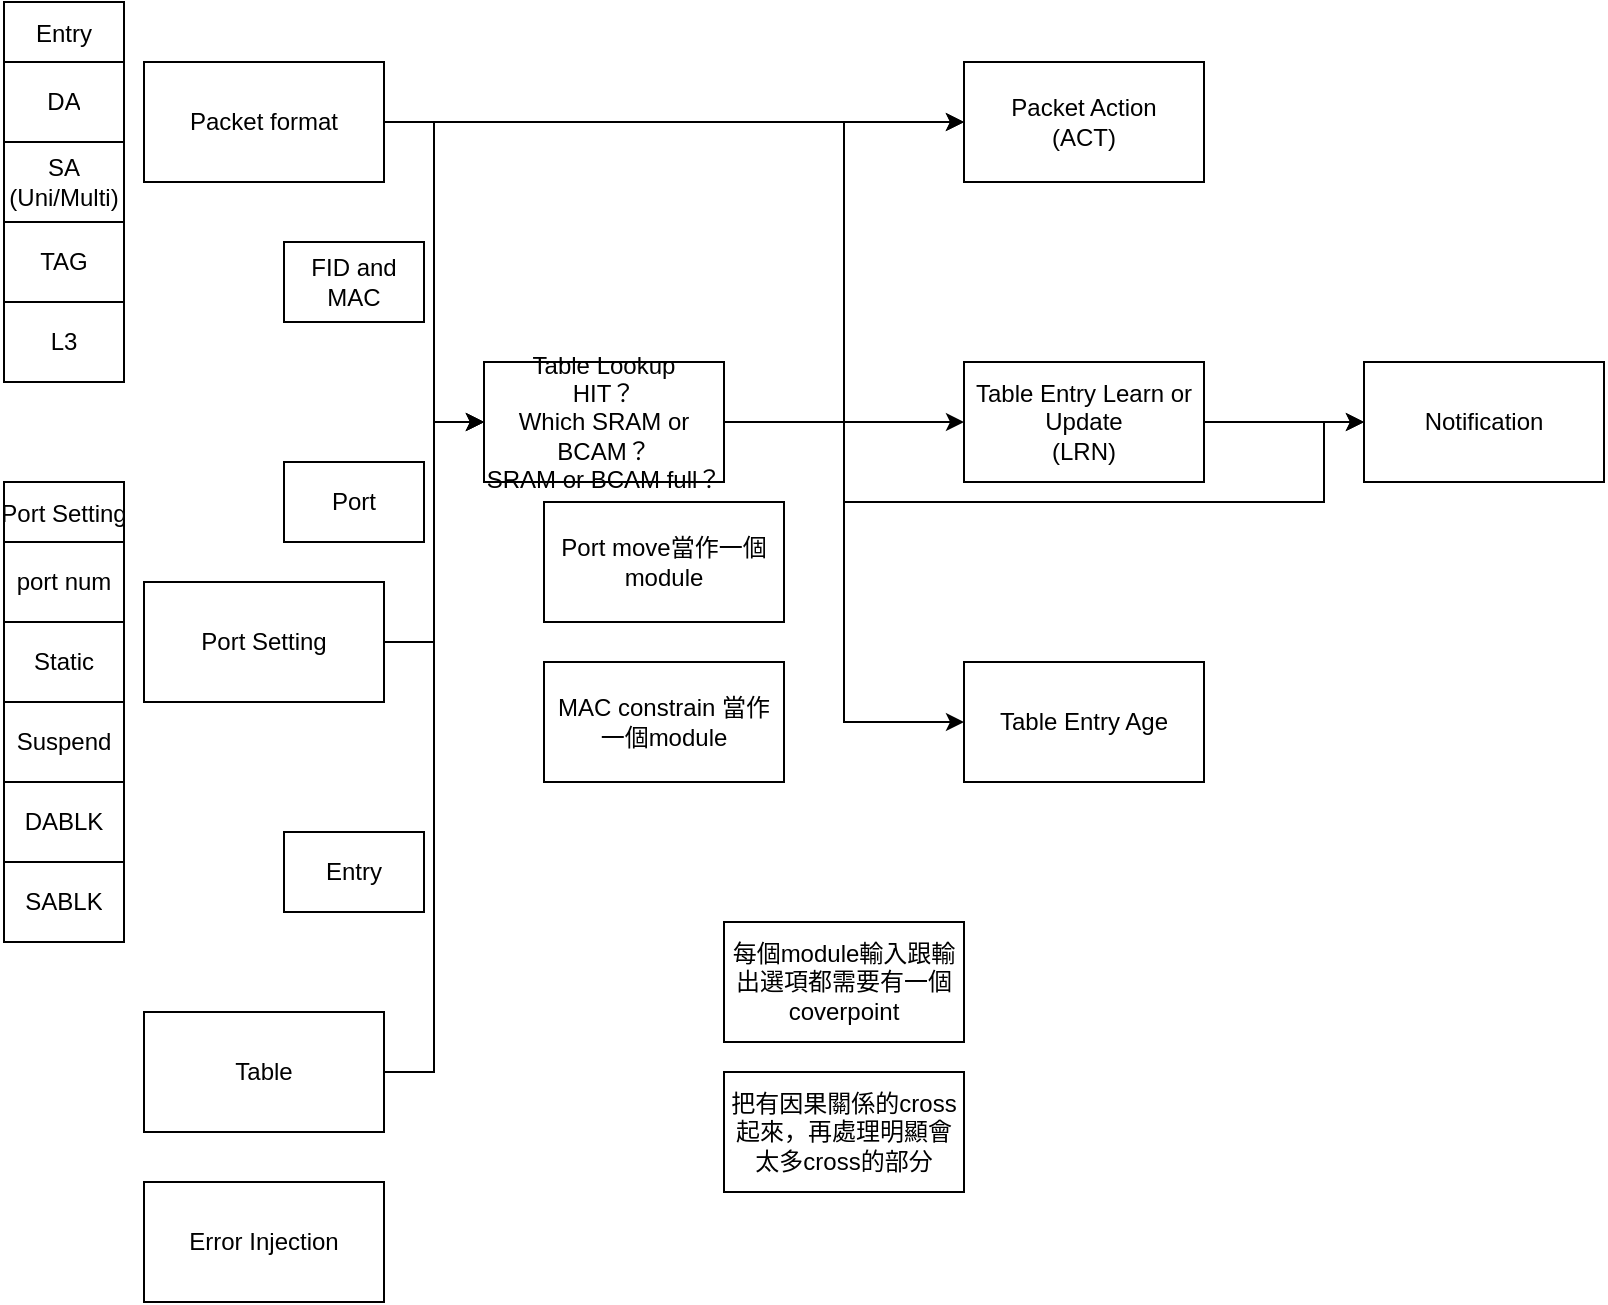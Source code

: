 <mxfile version="16.3.0" type="github">
  <diagram id="RYxesC6GKuMK5YFyHAlI" name="Page-1">
    <mxGraphModel dx="1422" dy="706" grid="1" gridSize="10" guides="1" tooltips="1" connect="1" arrows="1" fold="1" page="1" pageScale="1" pageWidth="827" pageHeight="1169" math="0" shadow="0">
      <root>
        <mxCell id="0" />
        <mxCell id="1" parent="0" />
        <mxCell id="wqJMQl04LIo_0otmr0Y4-9" style="edgeStyle=orthogonalEdgeStyle;rounded=0;orthogonalLoop=1;jettySize=auto;html=1;entryX=0;entryY=0.5;entryDx=0;entryDy=0;" parent="1" source="wqJMQl04LIo_0otmr0Y4-1" target="wqJMQl04LIo_0otmr0Y4-3" edge="1">
          <mxGeometry relative="1" as="geometry" />
        </mxCell>
        <mxCell id="wqJMQl04LIo_0otmr0Y4-12" style="edgeStyle=orthogonalEdgeStyle;rounded=0;orthogonalLoop=1;jettySize=auto;html=1;entryX=0;entryY=0.5;entryDx=0;entryDy=0;" parent="1" source="wqJMQl04LIo_0otmr0Y4-1" target="wqJMQl04LIo_0otmr0Y4-4" edge="1">
          <mxGeometry relative="1" as="geometry">
            <mxPoint x="460" y="160" as="targetPoint" />
            <Array as="points">
              <mxPoint x="220" y="80" />
              <mxPoint x="220" y="80" />
            </Array>
          </mxGeometry>
        </mxCell>
        <mxCell id="wqJMQl04LIo_0otmr0Y4-1" value="Packet format" style="rounded=0;whiteSpace=wrap;html=1;gradientColor=none;" parent="1" vertex="1">
          <mxGeometry x="80" y="50" width="120" height="60" as="geometry" />
        </mxCell>
        <mxCell id="wqJMQl04LIo_0otmr0Y4-10" style="edgeStyle=orthogonalEdgeStyle;rounded=0;orthogonalLoop=1;jettySize=auto;html=1;entryX=0;entryY=0.5;entryDx=0;entryDy=0;" parent="1" source="wqJMQl04LIo_0otmr0Y4-2" target="wqJMQl04LIo_0otmr0Y4-3" edge="1">
          <mxGeometry relative="1" as="geometry" />
        </mxCell>
        <mxCell id="wqJMQl04LIo_0otmr0Y4-2" value="Port Setting" style="rounded=0;whiteSpace=wrap;html=1;" parent="1" vertex="1">
          <mxGeometry x="80" y="310" width="120" height="60" as="geometry" />
        </mxCell>
        <mxCell id="wqJMQl04LIo_0otmr0Y4-11" style="edgeStyle=orthogonalEdgeStyle;rounded=0;orthogonalLoop=1;jettySize=auto;html=1;entryX=0;entryY=0.5;entryDx=0;entryDy=0;" parent="1" source="wqJMQl04LIo_0otmr0Y4-3" target="wqJMQl04LIo_0otmr0Y4-4" edge="1">
          <mxGeometry relative="1" as="geometry" />
        </mxCell>
        <mxCell id="wqJMQl04LIo_0otmr0Y4-13" style="edgeStyle=orthogonalEdgeStyle;rounded=0;orthogonalLoop=1;jettySize=auto;html=1;entryX=0;entryY=0.5;entryDx=0;entryDy=0;" parent="1" source="wqJMQl04LIo_0otmr0Y4-3" target="wqJMQl04LIo_0otmr0Y4-5" edge="1">
          <mxGeometry relative="1" as="geometry" />
        </mxCell>
        <mxCell id="wqJMQl04LIo_0otmr0Y4-15" style="edgeStyle=orthogonalEdgeStyle;rounded=0;orthogonalLoop=1;jettySize=auto;html=1;entryX=0;entryY=0.5;entryDx=0;entryDy=0;" parent="1" source="wqJMQl04LIo_0otmr0Y4-3" target="wqJMQl04LIo_0otmr0Y4-8" edge="1">
          <mxGeometry relative="1" as="geometry">
            <Array as="points">
              <mxPoint x="430" y="230" />
              <mxPoint x="430" y="270" />
              <mxPoint x="670" y="270" />
            </Array>
          </mxGeometry>
        </mxCell>
        <mxCell id="wqJMQl04LIo_0otmr0Y4-16" style="edgeStyle=orthogonalEdgeStyle;rounded=0;orthogonalLoop=1;jettySize=auto;html=1;entryX=0;entryY=0.5;entryDx=0;entryDy=0;" parent="1" source="wqJMQl04LIo_0otmr0Y4-3" target="wqJMQl04LIo_0otmr0Y4-6" edge="1">
          <mxGeometry relative="1" as="geometry" />
        </mxCell>
        <mxCell id="wqJMQl04LIo_0otmr0Y4-3" value="Table Lookup&lt;br&gt;HIT？&lt;br&gt;Which SRAM or BCAM？&lt;br&gt;SRAM or BCAM full？" style="rounded=0;whiteSpace=wrap;html=1;" parent="1" vertex="1">
          <mxGeometry x="250" y="200" width="120" height="60" as="geometry" />
        </mxCell>
        <mxCell id="wqJMQl04LIo_0otmr0Y4-4" value="Packet Action&lt;br&gt;(ACT)" style="rounded=0;whiteSpace=wrap;html=1;" parent="1" vertex="1">
          <mxGeometry x="490" y="50" width="120" height="60" as="geometry" />
        </mxCell>
        <mxCell id="wqJMQl04LIo_0otmr0Y4-19" style="edgeStyle=orthogonalEdgeStyle;rounded=0;orthogonalLoop=1;jettySize=auto;html=1;entryX=0;entryY=0.5;entryDx=0;entryDy=0;" parent="1" source="wqJMQl04LIo_0otmr0Y4-5" target="wqJMQl04LIo_0otmr0Y4-8" edge="1">
          <mxGeometry relative="1" as="geometry" />
        </mxCell>
        <mxCell id="wqJMQl04LIo_0otmr0Y4-5" value="Table Entry Learn or Update&lt;br&gt;(LRN)" style="rounded=0;whiteSpace=wrap;html=1;" parent="1" vertex="1">
          <mxGeometry x="490" y="200" width="120" height="60" as="geometry" />
        </mxCell>
        <mxCell id="wqJMQl04LIo_0otmr0Y4-6" value="Table Entry Age" style="rounded=0;whiteSpace=wrap;html=1;" parent="1" vertex="1">
          <mxGeometry x="490" y="350" width="120" height="60" as="geometry" />
        </mxCell>
        <mxCell id="wqJMQl04LIo_0otmr0Y4-8" value="Notification" style="rounded=0;whiteSpace=wrap;html=1;" parent="1" vertex="1">
          <mxGeometry x="690" y="200" width="120" height="60" as="geometry" />
        </mxCell>
        <mxCell id="wqJMQl04LIo_0otmr0Y4-33" value="Entry" style="shape=table;startSize=30;container=1;collapsible=0;childLayout=tableLayout;" parent="1" vertex="1">
          <mxGeometry x="10" y="20" width="60" height="190" as="geometry" />
        </mxCell>
        <mxCell id="wqJMQl04LIo_0otmr0Y4-34" value="" style="shape=tableRow;horizontal=0;startSize=0;swimlaneHead=0;swimlaneBody=0;top=0;left=0;bottom=0;right=0;collapsible=0;dropTarget=0;fillColor=none;points=[[0,0.5],[1,0.5]];portConstraint=eastwest;" parent="wqJMQl04LIo_0otmr0Y4-33" vertex="1">
          <mxGeometry y="30" width="60" height="40" as="geometry" />
        </mxCell>
        <mxCell id="wqJMQl04LIo_0otmr0Y4-35" value="DA" style="shape=partialRectangle;html=1;whiteSpace=wrap;connectable=0;overflow=hidden;fillColor=none;top=0;left=0;bottom=0;right=0;pointerEvents=1;" parent="wqJMQl04LIo_0otmr0Y4-34" vertex="1">
          <mxGeometry width="60" height="40" as="geometry">
            <mxRectangle width="60" height="40" as="alternateBounds" />
          </mxGeometry>
        </mxCell>
        <mxCell id="wqJMQl04LIo_0otmr0Y4-36" value="" style="shape=tableRow;horizontal=0;startSize=0;swimlaneHead=0;swimlaneBody=0;top=0;left=0;bottom=0;right=0;collapsible=0;dropTarget=0;fillColor=none;points=[[0,0.5],[1,0.5]];portConstraint=eastwest;" parent="wqJMQl04LIo_0otmr0Y4-33" vertex="1">
          <mxGeometry y="70" width="60" height="40" as="geometry" />
        </mxCell>
        <mxCell id="wqJMQl04LIo_0otmr0Y4-37" value="SA&lt;br&gt;(Uni/Multi)" style="shape=partialRectangle;html=1;whiteSpace=wrap;connectable=0;overflow=hidden;fillColor=none;top=0;left=0;bottom=0;right=0;pointerEvents=1;" parent="wqJMQl04LIo_0otmr0Y4-36" vertex="1">
          <mxGeometry width="60" height="40" as="geometry">
            <mxRectangle width="60" height="40" as="alternateBounds" />
          </mxGeometry>
        </mxCell>
        <mxCell id="wqJMQl04LIo_0otmr0Y4-38" value="" style="shape=tableRow;horizontal=0;startSize=0;swimlaneHead=0;swimlaneBody=0;top=0;left=0;bottom=0;right=0;collapsible=0;dropTarget=0;fillColor=none;points=[[0,0.5],[1,0.5]];portConstraint=eastwest;" parent="wqJMQl04LIo_0otmr0Y4-33" vertex="1">
          <mxGeometry y="110" width="60" height="40" as="geometry" />
        </mxCell>
        <mxCell id="wqJMQl04LIo_0otmr0Y4-39" value="TAG" style="shape=partialRectangle;html=1;whiteSpace=wrap;connectable=0;overflow=hidden;fillColor=none;top=0;left=0;bottom=0;right=0;pointerEvents=1;" parent="wqJMQl04LIo_0otmr0Y4-38" vertex="1">
          <mxGeometry width="60" height="40" as="geometry">
            <mxRectangle width="60" height="40" as="alternateBounds" />
          </mxGeometry>
        </mxCell>
        <mxCell id="wqJMQl04LIo_0otmr0Y4-40" value="" style="shape=tableRow;horizontal=0;startSize=0;swimlaneHead=0;swimlaneBody=0;top=0;left=0;bottom=0;right=0;collapsible=0;dropTarget=0;fillColor=none;points=[[0,0.5],[1,0.5]];portConstraint=eastwest;" parent="wqJMQl04LIo_0otmr0Y4-33" vertex="1">
          <mxGeometry y="150" width="60" height="40" as="geometry" />
        </mxCell>
        <mxCell id="wqJMQl04LIo_0otmr0Y4-41" value="L3" style="shape=partialRectangle;html=1;whiteSpace=wrap;connectable=0;overflow=hidden;fillColor=none;top=0;left=0;bottom=0;right=0;pointerEvents=1;" parent="wqJMQl04LIo_0otmr0Y4-40" vertex="1">
          <mxGeometry width="60" height="40" as="geometry">
            <mxRectangle width="60" height="40" as="alternateBounds" />
          </mxGeometry>
        </mxCell>
        <mxCell id="wqJMQl04LIo_0otmr0Y4-45" value="Port Setting" style="shape=table;startSize=30;container=1;collapsible=0;childLayout=tableLayout;" parent="1" vertex="1">
          <mxGeometry x="10" y="260" width="60" height="230" as="geometry" />
        </mxCell>
        <mxCell id="wqJMQl04LIo_0otmr0Y4-46" value="" style="shape=tableRow;horizontal=0;startSize=0;swimlaneHead=0;swimlaneBody=0;top=0;left=0;bottom=0;right=0;collapsible=0;dropTarget=0;fillColor=none;points=[[0,0.5],[1,0.5]];portConstraint=eastwest;" parent="wqJMQl04LIo_0otmr0Y4-45" vertex="1">
          <mxGeometry y="30" width="60" height="40" as="geometry" />
        </mxCell>
        <mxCell id="wqJMQl04LIo_0otmr0Y4-47" value="port num" style="shape=partialRectangle;html=1;whiteSpace=wrap;connectable=0;overflow=hidden;fillColor=none;top=0;left=0;bottom=0;right=0;pointerEvents=1;" parent="wqJMQl04LIo_0otmr0Y4-46" vertex="1">
          <mxGeometry width="60" height="40" as="geometry">
            <mxRectangle width="60" height="40" as="alternateBounds" />
          </mxGeometry>
        </mxCell>
        <mxCell id="wqJMQl04LIo_0otmr0Y4-48" value="" style="shape=tableRow;horizontal=0;startSize=0;swimlaneHead=0;swimlaneBody=0;top=0;left=0;bottom=0;right=0;collapsible=0;dropTarget=0;fillColor=none;points=[[0,0.5],[1,0.5]];portConstraint=eastwest;" parent="wqJMQl04LIo_0otmr0Y4-45" vertex="1">
          <mxGeometry y="70" width="60" height="40" as="geometry" />
        </mxCell>
        <mxCell id="wqJMQl04LIo_0otmr0Y4-49" value="Static" style="shape=partialRectangle;html=1;whiteSpace=wrap;connectable=0;overflow=hidden;fillColor=none;top=0;left=0;bottom=0;right=0;pointerEvents=1;" parent="wqJMQl04LIo_0otmr0Y4-48" vertex="1">
          <mxGeometry width="60" height="40" as="geometry">
            <mxRectangle width="60" height="40" as="alternateBounds" />
          </mxGeometry>
        </mxCell>
        <mxCell id="wqJMQl04LIo_0otmr0Y4-50" value="" style="shape=tableRow;horizontal=0;startSize=0;swimlaneHead=0;swimlaneBody=0;top=0;left=0;bottom=0;right=0;collapsible=0;dropTarget=0;fillColor=none;points=[[0,0.5],[1,0.5]];portConstraint=eastwest;" parent="wqJMQl04LIo_0otmr0Y4-45" vertex="1">
          <mxGeometry y="110" width="60" height="40" as="geometry" />
        </mxCell>
        <mxCell id="wqJMQl04LIo_0otmr0Y4-51" value="Suspend" style="shape=partialRectangle;html=1;whiteSpace=wrap;connectable=0;overflow=hidden;fillColor=none;top=0;left=0;bottom=0;right=0;pointerEvents=1;" parent="wqJMQl04LIo_0otmr0Y4-50" vertex="1">
          <mxGeometry width="60" height="40" as="geometry">
            <mxRectangle width="60" height="40" as="alternateBounds" />
          </mxGeometry>
        </mxCell>
        <mxCell id="wqJMQl04LIo_0otmr0Y4-52" value="" style="shape=tableRow;horizontal=0;startSize=0;swimlaneHead=0;swimlaneBody=0;top=0;left=0;bottom=0;right=0;collapsible=0;dropTarget=0;fillColor=none;points=[[0,0.5],[1,0.5]];portConstraint=eastwest;" parent="wqJMQl04LIo_0otmr0Y4-45" vertex="1">
          <mxGeometry y="150" width="60" height="40" as="geometry" />
        </mxCell>
        <mxCell id="wqJMQl04LIo_0otmr0Y4-53" value="DABLK" style="shape=partialRectangle;html=1;whiteSpace=wrap;connectable=0;overflow=hidden;fillColor=none;top=0;left=0;bottom=0;right=0;pointerEvents=1;" parent="wqJMQl04LIo_0otmr0Y4-52" vertex="1">
          <mxGeometry width="60" height="40" as="geometry">
            <mxRectangle width="60" height="40" as="alternateBounds" />
          </mxGeometry>
        </mxCell>
        <mxCell id="wqJMQl04LIo_0otmr0Y4-56" value="" style="shape=tableRow;horizontal=0;startSize=0;swimlaneHead=0;swimlaneBody=0;top=0;left=0;bottom=0;right=0;collapsible=0;dropTarget=0;fillColor=none;points=[[0,0.5],[1,0.5]];portConstraint=eastwest;" parent="wqJMQl04LIo_0otmr0Y4-45" vertex="1">
          <mxGeometry y="190" width="60" height="40" as="geometry" />
        </mxCell>
        <mxCell id="wqJMQl04LIo_0otmr0Y4-57" value="SABLK" style="shape=partialRectangle;html=1;whiteSpace=wrap;connectable=0;overflow=hidden;fillColor=none;top=0;left=0;bottom=0;right=0;pointerEvents=1;" parent="wqJMQl04LIo_0otmr0Y4-56" vertex="1">
          <mxGeometry width="60" height="40" as="geometry">
            <mxRectangle width="60" height="40" as="alternateBounds" />
          </mxGeometry>
        </mxCell>
        <mxCell id="wqJMQl04LIo_0otmr0Y4-54" value="" style="shape=tableRow;horizontal=0;startSize=0;swimlaneHead=0;swimlaneBody=0;top=0;left=0;bottom=0;right=0;collapsible=0;dropTarget=0;fillColor=none;points=[[0,0.5],[1,0.5]];portConstraint=eastwest;" parent="1" vertex="1">
          <mxGeometry x="10" y="435" width="60" height="40" as="geometry" />
        </mxCell>
        <mxCell id="wqJMQl04LIo_0otmr0Y4-58" value="FID and MAC" style="rounded=0;whiteSpace=wrap;html=1;gradientColor=none;" parent="1" vertex="1">
          <mxGeometry x="150" y="140" width="70" height="40" as="geometry" />
        </mxCell>
        <mxCell id="wqJMQl04LIo_0otmr0Y4-60" value="Port" style="rounded=0;whiteSpace=wrap;html=1;gradientColor=none;" parent="1" vertex="1">
          <mxGeometry x="150" y="250" width="70" height="40" as="geometry" />
        </mxCell>
        <mxCell id="wqJMQl04LIo_0otmr0Y4-62" style="edgeStyle=orthogonalEdgeStyle;rounded=0;orthogonalLoop=1;jettySize=auto;html=1;entryX=0;entryY=0.5;entryDx=0;entryDy=0;" parent="1" source="wqJMQl04LIo_0otmr0Y4-61" target="wqJMQl04LIo_0otmr0Y4-3" edge="1">
          <mxGeometry relative="1" as="geometry" />
        </mxCell>
        <mxCell id="wqJMQl04LIo_0otmr0Y4-61" value="Table" style="rounded=0;whiteSpace=wrap;html=1;gradientColor=none;" parent="1" vertex="1">
          <mxGeometry x="80" y="525" width="120" height="60" as="geometry" />
        </mxCell>
        <mxCell id="wqJMQl04LIo_0otmr0Y4-64" value="Entry" style="rounded=0;whiteSpace=wrap;html=1;gradientColor=none;" parent="1" vertex="1">
          <mxGeometry x="150" y="435" width="70" height="40" as="geometry" />
        </mxCell>
        <mxCell id="wqJMQl04LIo_0otmr0Y4-65" value="Error Injection" style="rounded=0;whiteSpace=wrap;html=1;gradientColor=none;" parent="1" vertex="1">
          <mxGeometry x="80" y="610" width="120" height="60" as="geometry" />
        </mxCell>
        <mxCell id="wqJMQl04LIo_0otmr0Y4-66" value="每個module輸入跟輸出選項都需要有一個coverpoint" style="rounded=0;whiteSpace=wrap;html=1;gradientColor=none;" parent="1" vertex="1">
          <mxGeometry x="370" y="480" width="120" height="60" as="geometry" />
        </mxCell>
        <mxCell id="wqJMQl04LIo_0otmr0Y4-67" value="把有因果關係的cross起來，再處理明顯會太多cross的部分" style="rounded=0;whiteSpace=wrap;html=1;gradientColor=none;" parent="1" vertex="1">
          <mxGeometry x="370" y="555" width="120" height="60" as="geometry" />
        </mxCell>
        <mxCell id="wqJMQl04LIo_0otmr0Y4-68" value="Port move當作一個module" style="rounded=0;whiteSpace=wrap;html=1;gradientColor=none;" parent="1" vertex="1">
          <mxGeometry x="280" y="270" width="120" height="60" as="geometry" />
        </mxCell>
        <mxCell id="wqJMQl04LIo_0otmr0Y4-69" value="MAC constrain 當作一個module" style="rounded=0;whiteSpace=wrap;html=1;gradientColor=none;" parent="1" vertex="1">
          <mxGeometry x="280" y="350" width="120" height="60" as="geometry" />
        </mxCell>
      </root>
    </mxGraphModel>
  </diagram>
</mxfile>
